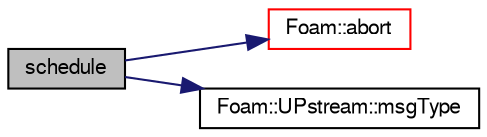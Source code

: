 digraph "schedule"
{
  bgcolor="transparent";
  edge [fontname="FreeSans",fontsize="10",labelfontname="FreeSans",labelfontsize="10"];
  node [fontname="FreeSans",fontsize="10",shape=record];
  rankdir="LR";
  Node595 [label="schedule",height=0.2,width=0.4,color="black", fillcolor="grey75", style="filled", fontcolor="black"];
  Node595 -> Node596 [color="midnightblue",fontsize="10",style="solid",fontname="FreeSans"];
  Node596 [label="Foam::abort",height=0.2,width=0.4,color="red",URL="$a21124.html#a447107a607d03e417307c203fa5fb44b"];
  Node595 -> Node639 [color="midnightblue",fontsize="10",style="solid",fontname="FreeSans"];
  Node639 [label="Foam::UPstream::msgType",height=0.2,width=0.4,color="black",URL="$a26270.html#ae5b8fe6652f6320aa6c7f5c44b6f01b7",tooltip="Message tag of standard messages. "];
}
